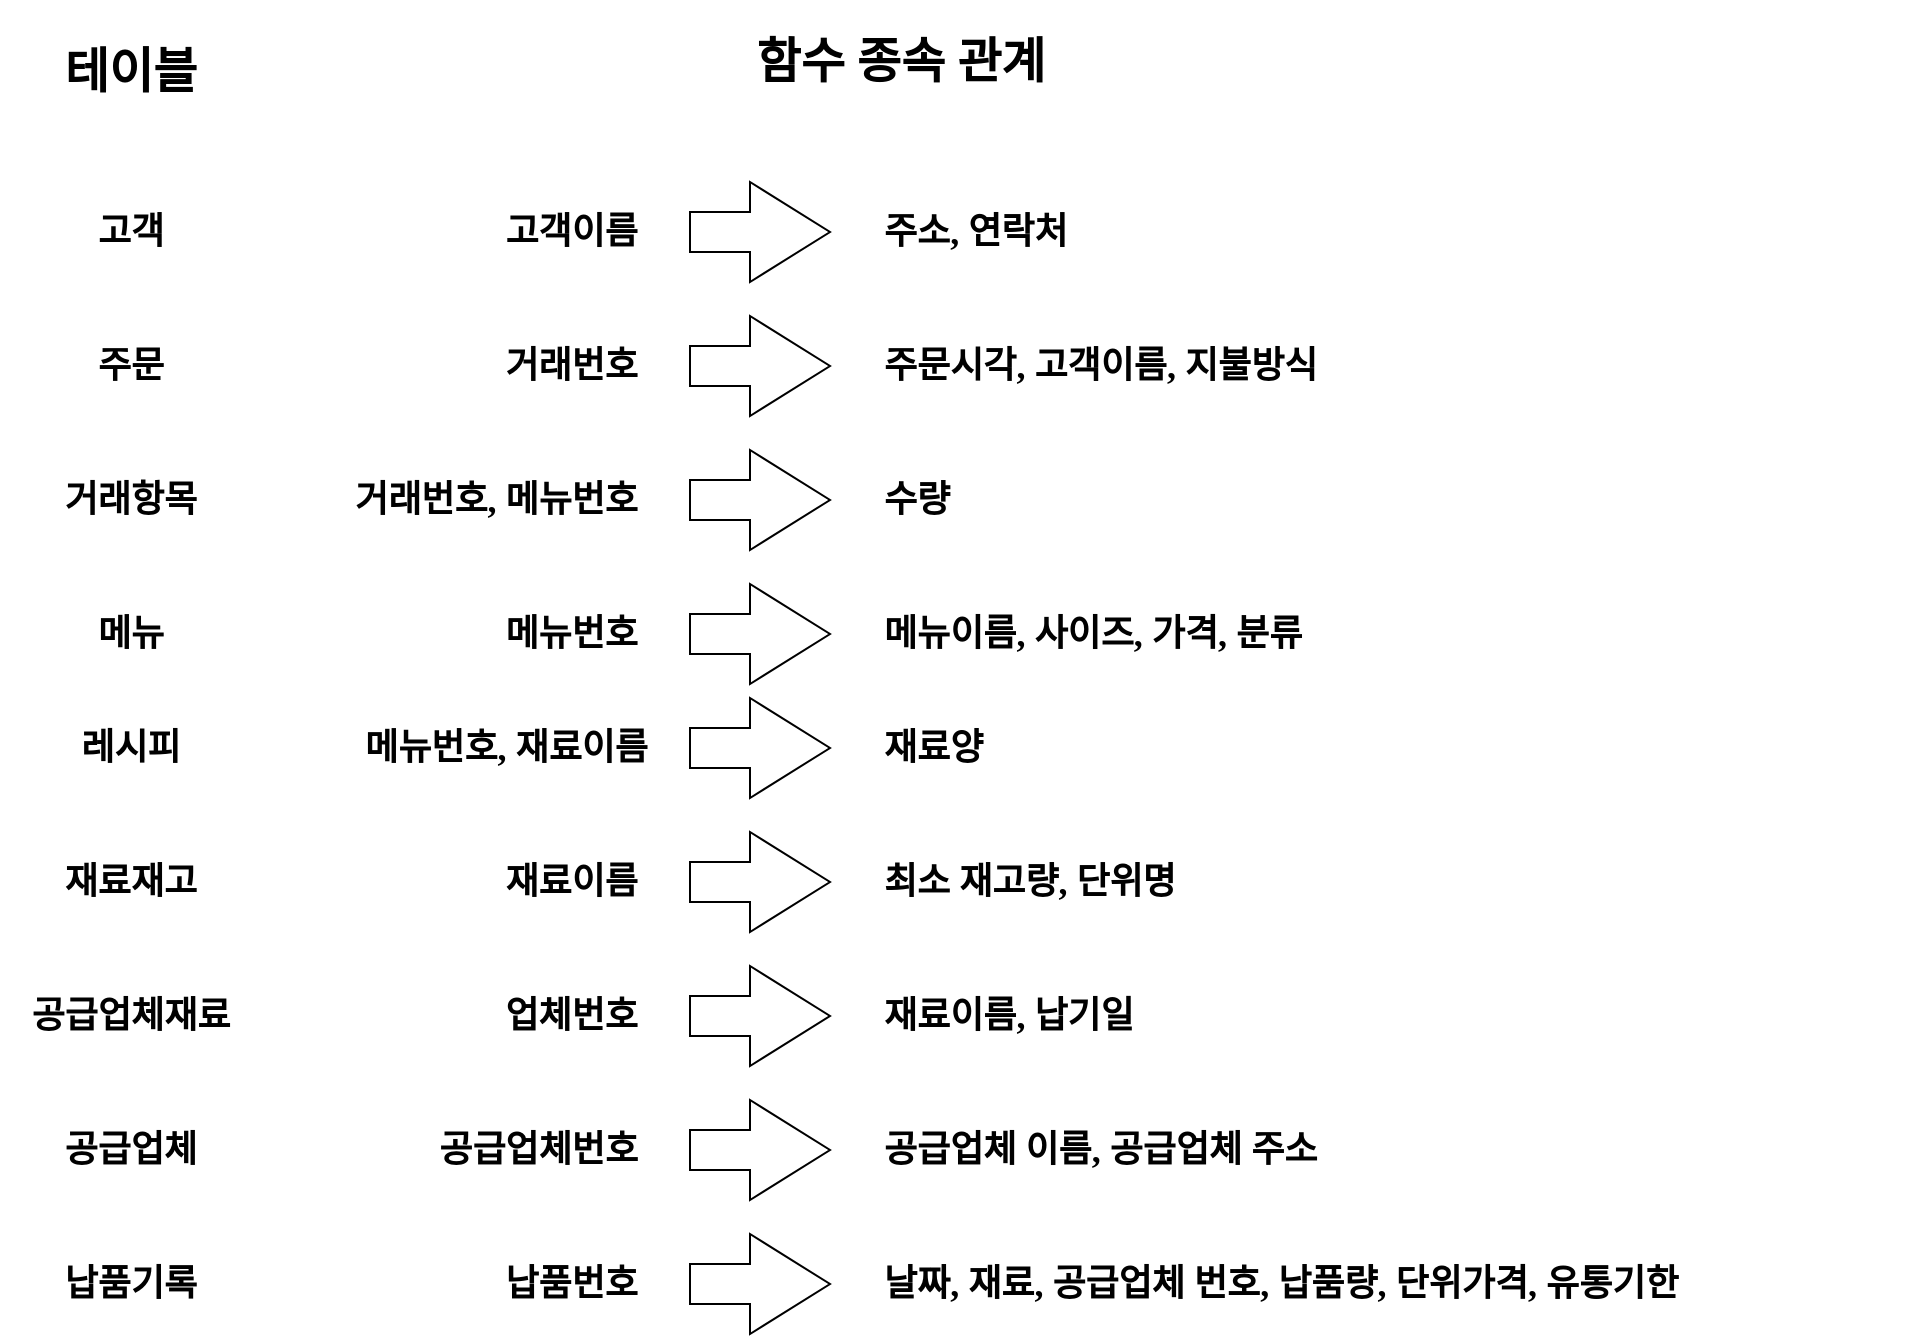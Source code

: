<mxfile version="13.11.0" type="github">
  <diagram id="IR_PplZbTVJrm1HBBOYb" name="Page-1">
    <mxGraphModel dx="1067" dy="800" grid="1" gridSize="10" guides="1" tooltips="1" connect="1" arrows="1" fold="1" page="1" pageScale="1" pageWidth="850" pageHeight="1100" math="0" shadow="0">
      <root>
        <mxCell id="0" />
        <mxCell id="1" parent="0" />
        <mxCell id="iUbfSdUz5nUS5H7Qf6q6-2" value="" style="html=1;shadow=0;dashed=0;align=center;verticalAlign=middle;shape=mxgraph.arrows2.arrow;dy=0.6;dx=40;notch=0;direction=east;" parent="1" vertex="1">
          <mxGeometry x="385" y="110" width="70" height="50" as="geometry" />
        </mxCell>
        <mxCell id="iUbfSdUz5nUS5H7Qf6q6-3" value="" style="html=1;shadow=0;dashed=0;align=center;verticalAlign=middle;shape=mxgraph.arrows2.arrow;dy=0.6;dx=40;notch=0;direction=east;" parent="1" vertex="1">
          <mxGeometry x="385" y="177" width="70" height="50" as="geometry" />
        </mxCell>
        <mxCell id="iUbfSdUz5nUS5H7Qf6q6-7" value="" style="html=1;shadow=0;dashed=0;align=center;verticalAlign=middle;shape=mxgraph.arrows2.arrow;dy=0.6;dx=40;notch=0;direction=east;" parent="1" vertex="1">
          <mxGeometry x="385" y="244" width="70" height="50" as="geometry" />
        </mxCell>
        <mxCell id="iUbfSdUz5nUS5H7Qf6q6-8" value="" style="html=1;shadow=0;dashed=0;align=center;verticalAlign=middle;shape=mxgraph.arrows2.arrow;dy=0.6;dx=40;notch=0;direction=east;" parent="1" vertex="1">
          <mxGeometry x="385" y="311" width="70" height="50" as="geometry" />
        </mxCell>
        <mxCell id="iUbfSdUz5nUS5H7Qf6q6-9" value="" style="html=1;shadow=0;dashed=0;align=center;verticalAlign=middle;shape=mxgraph.arrows2.arrow;dy=0.6;dx=40;notch=0;direction=east;" parent="1" vertex="1">
          <mxGeometry x="385" y="368" width="70" height="50" as="geometry" />
        </mxCell>
        <mxCell id="iUbfSdUz5nUS5H7Qf6q6-10" value="" style="html=1;shadow=0;dashed=0;align=center;verticalAlign=middle;shape=mxgraph.arrows2.arrow;dy=0.6;dx=40;notch=0;direction=east;" parent="1" vertex="1">
          <mxGeometry x="385" y="435" width="70" height="50" as="geometry" />
        </mxCell>
        <mxCell id="iUbfSdUz5nUS5H7Qf6q6-11" value="" style="html=1;shadow=0;dashed=0;align=center;verticalAlign=middle;shape=mxgraph.arrows2.arrow;dy=0.6;dx=40;notch=0;direction=east;" parent="1" vertex="1">
          <mxGeometry x="385" y="502" width="70" height="50" as="geometry" />
        </mxCell>
        <mxCell id="iUbfSdUz5nUS5H7Qf6q6-12" value="" style="html=1;shadow=0;dashed=0;align=center;verticalAlign=middle;shape=mxgraph.arrows2.arrow;dy=0.6;dx=40;notch=0;direction=east;" parent="1" vertex="1">
          <mxGeometry x="385" y="569" width="70" height="50" as="geometry" />
        </mxCell>
        <mxCell id="iUbfSdUz5nUS5H7Qf6q6-13" value="" style="html=1;shadow=0;dashed=0;align=center;verticalAlign=middle;shape=mxgraph.arrows2.arrow;dy=0.6;dx=40;notch=0;direction=east;" parent="1" vertex="1">
          <mxGeometry x="385" y="636" width="70" height="50" as="geometry" />
        </mxCell>
        <mxCell id="iUbfSdUz5nUS5H7Qf6q6-14" value="&lt;h2&gt;고객&lt;/h2&gt;" style="text;html=1;align=center;verticalAlign=middle;resizable=0;points=[];autosize=1;fontFamily=Nanum Gothic Coding;fontSource=https%3A%2F%2Ffonts.googleapis.com%2Fcss%3Ffamily%3DNanum%2BGothic%2BCoding;direction=east;" parent="1" vertex="1">
          <mxGeometry x="80" y="110" width="50" height="50" as="geometry" />
        </mxCell>
        <mxCell id="iUbfSdUz5nUS5H7Qf6q6-15" value="&lt;h2&gt;주문&lt;/h2&gt;" style="text;html=1;align=center;verticalAlign=middle;resizable=0;points=[];autosize=1;fontFamily=Nanum Gothic Coding;fontSource=https%3A%2F%2Ffonts.googleapis.com%2Fcss%3Ffamily%3DNanum%2BGothic%2BCoding;direction=east;" parent="1" vertex="1">
          <mxGeometry x="80" y="177" width="50" height="50" as="geometry" />
        </mxCell>
        <mxCell id="iUbfSdUz5nUS5H7Qf6q6-16" value="&lt;h2&gt;&lt;font data-font-src=&quot;https://fonts.googleapis.com/css?family=Nanum+Gothic+Coding&quot;&gt;거래항목&lt;/font&gt;&lt;span style=&quot;display: inline;&quot;&gt;&lt;/span&gt;&lt;span style=&quot;display: inline;&quot;&gt;&lt;/span&gt;&lt;/h2&gt;" style="text;html=1;align=center;verticalAlign=middle;resizable=0;points=[];autosize=1;fontFamily=Nanum Gothic Coding;fontSource=https%3A%2F%2Ffonts.googleapis.com%2Fcss%3Ffamily%3DNanum%2BGothic%2BCoding;direction=east;" parent="1" vertex="1">
          <mxGeometry x="60" y="244" width="90" height="50" as="geometry" />
        </mxCell>
        <mxCell id="iUbfSdUz5nUS5H7Qf6q6-17" value="&lt;h2&gt;메뉴&lt;/h2&gt;" style="text;html=1;align=center;verticalAlign=middle;resizable=0;points=[];autosize=1;fontFamily=Nanum Gothic Coding;fontSource=https%3A%2F%2Ffonts.googleapis.com%2Fcss%3Ffamily%3DNanum%2BGothic%2BCoding;direction=east;" parent="1" vertex="1">
          <mxGeometry x="80" y="311" width="50" height="50" as="geometry" />
        </mxCell>
        <mxCell id="iUbfSdUz5nUS5H7Qf6q6-18" value="&lt;h2&gt;레시피&lt;/h2&gt;" style="text;html=1;align=center;verticalAlign=middle;resizable=0;points=[];autosize=1;fontFamily=Nanum Gothic Coding;fontSource=https%3A%2F%2Ffonts.googleapis.com%2Fcss%3Ffamily%3DNanum%2BGothic%2BCoding;direction=east;" parent="1" vertex="1">
          <mxGeometry x="70" y="368" width="70" height="50" as="geometry" />
        </mxCell>
        <mxCell id="iUbfSdUz5nUS5H7Qf6q6-19" value="&lt;h2&gt;재료재고&lt;/h2&gt;" style="text;html=1;align=center;verticalAlign=middle;resizable=0;points=[];autosize=1;fontFamily=Nanum Gothic Coding;fontSource=https%3A%2F%2Ffonts.googleapis.com%2Fcss%3Ffamily%3DNanum%2BGothic%2BCoding;direction=east;" parent="1" vertex="1">
          <mxGeometry x="60" y="435" width="90" height="50" as="geometry" />
        </mxCell>
        <mxCell id="iUbfSdUz5nUS5H7Qf6q6-20" value="&lt;h2&gt;공급업체재료&lt;/h2&gt;" style="text;html=1;align=center;verticalAlign=middle;resizable=0;points=[];autosize=1;fontFamily=Nanum Gothic Coding;fontSource=https%3A%2F%2Ffonts.googleapis.com%2Fcss%3Ffamily%3DNanum%2BGothic%2BCoding;direction=east;" parent="1" vertex="1">
          <mxGeometry x="40" y="502" width="130" height="50" as="geometry" />
        </mxCell>
        <mxCell id="iUbfSdUz5nUS5H7Qf6q6-21" value="&lt;h2&gt;공급업체&lt;/h2&gt;" style="text;html=1;align=center;verticalAlign=middle;resizable=0;points=[];autosize=1;fontFamily=Nanum Gothic Coding;fontSource=https%3A%2F%2Ffonts.googleapis.com%2Fcss%3Ffamily%3DNanum%2BGothic%2BCoding;direction=east;" parent="1" vertex="1">
          <mxGeometry x="60" y="569" width="90" height="50" as="geometry" />
        </mxCell>
        <mxCell id="iUbfSdUz5nUS5H7Qf6q6-22" value="&lt;h2&gt;&lt;font face=&quot;Nanum Gothic Coding&quot;&gt;납품기록&lt;/font&gt;&lt;/h2&gt;" style="text;html=1;align=center;verticalAlign=middle;resizable=0;points=[];autosize=1;direction=east;" parent="1" vertex="1">
          <mxGeometry x="60" y="636" width="90" height="50" as="geometry" />
        </mxCell>
        <mxCell id="iUbfSdUz5nUS5H7Qf6q6-23" value="&lt;h2&gt;고객이름&lt;/h2&gt;" style="text;html=1;align=right;verticalAlign=middle;resizable=0;points=[];autosize=1;fontFamily=Nanum Gothic Coding;fontSource=https%3A%2F%2Ffonts.googleapis.com%2Fcss%3Ffamily%3DNanum%2BGothic%2BCoding;labelPosition=center;verticalLabelPosition=middle;direction=east;" parent="1" vertex="1">
          <mxGeometry x="270" y="110" width="90" height="50" as="geometry" />
        </mxCell>
        <mxCell id="iUbfSdUz5nUS5H7Qf6q6-24" value="&lt;h2&gt;거래번호&lt;/h2&gt;" style="text;html=1;align=right;verticalAlign=middle;resizable=0;points=[];autosize=1;fontFamily=Nanum Gothic Coding;fontSource=https%3A%2F%2Ffonts.googleapis.com%2Fcss%3Ffamily%3DNanum%2BGothic%2BCoding;labelPosition=center;verticalLabelPosition=middle;direction=east;" parent="1" vertex="1">
          <mxGeometry x="270" y="177" width="90" height="50" as="geometry" />
        </mxCell>
        <mxCell id="iUbfSdUz5nUS5H7Qf6q6-25" value="&lt;font size=&quot;4&quot;&gt;&lt;b&gt;거래번호, 메뉴번호&lt;/b&gt;&lt;/font&gt;" style="text;html=1;align=right;verticalAlign=middle;resizable=0;points=[];autosize=1;fontFamily=Nanum Gothic Coding;fontSource=https%3A%2F%2Ffonts.googleapis.com%2Fcss%3Ffamily%3DNanum%2BGothic%2BCoding;labelPosition=center;verticalLabelPosition=middle;direction=east;" parent="1" vertex="1">
          <mxGeometry x="170" y="259" width="190" height="20" as="geometry" />
        </mxCell>
        <mxCell id="iUbfSdUz5nUS5H7Qf6q6-26" value="&lt;h2&gt;메뉴번호&lt;/h2&gt;" style="text;html=1;align=right;verticalAlign=middle;resizable=0;points=[];autosize=1;fontFamily=Nanum Gothic Coding;fontSource=https%3A%2F%2Ffonts.googleapis.com%2Fcss%3Ffamily%3DNanum%2BGothic%2BCoding;labelPosition=center;verticalLabelPosition=middle;direction=east;" parent="1" vertex="1">
          <mxGeometry x="270" y="311" width="90" height="50" as="geometry" />
        </mxCell>
        <mxCell id="iUbfSdUz5nUS5H7Qf6q6-27" value="&lt;h2&gt;메뉴번호, 재료이름&lt;/h2&gt;" style="text;html=1;align=right;verticalAlign=middle;resizable=0;points=[];autosize=1;fontFamily=Nanum Gothic Coding;fontSource=https%3A%2F%2Ffonts.googleapis.com%2Fcss%3Ffamily%3DNanum%2BGothic%2BCoding;labelPosition=center;verticalLabelPosition=middle;direction=east;" parent="1" vertex="1">
          <mxGeometry x="175" y="368" width="190" height="50" as="geometry" />
        </mxCell>
        <mxCell id="iUbfSdUz5nUS5H7Qf6q6-28" value="&lt;h2&gt;재료이름&lt;/h2&gt;" style="text;html=1;align=right;verticalAlign=middle;resizable=0;points=[];autosize=1;fontFamily=Nanum Gothic Coding;fontSource=https%3A%2F%2Ffonts.googleapis.com%2Fcss%3Ffamily%3DNanum%2BGothic%2BCoding;labelPosition=center;verticalLabelPosition=middle;direction=east;" parent="1" vertex="1">
          <mxGeometry x="270" y="435" width="90" height="50" as="geometry" />
        </mxCell>
        <mxCell id="iUbfSdUz5nUS5H7Qf6q6-29" value="&lt;h2&gt;업체번호&lt;/h2&gt;" style="text;html=1;align=right;verticalAlign=middle;resizable=0;points=[];autosize=1;fontFamily=Nanum Gothic Coding;fontSource=https%3A%2F%2Ffonts.googleapis.com%2Fcss%3Ffamily%3DNanum%2BGothic%2BCoding;labelPosition=center;verticalLabelPosition=middle;direction=east;" parent="1" vertex="1">
          <mxGeometry x="270" y="502" width="90" height="50" as="geometry" />
        </mxCell>
        <mxCell id="iUbfSdUz5nUS5H7Qf6q6-30" value="&lt;h2&gt;공급업체번호&lt;/h2&gt;" style="text;html=1;align=right;verticalAlign=middle;resizable=0;points=[];autosize=1;fontFamily=Nanum Gothic Coding;fontSource=https%3A%2F%2Ffonts.googleapis.com%2Fcss%3Ffamily%3DNanum%2BGothic%2BCoding;labelPosition=center;verticalLabelPosition=middle;direction=east;" parent="1" vertex="1">
          <mxGeometry x="230" y="569" width="130" height="50" as="geometry" />
        </mxCell>
        <mxCell id="iUbfSdUz5nUS5H7Qf6q6-31" value="&lt;h2&gt;&lt;font face=&quot;Nanum Gothic Coding&quot;&gt;납품번호&lt;/font&gt;&lt;/h2&gt;" style="text;html=1;align=right;verticalAlign=middle;resizable=0;points=[];autosize=1;labelPosition=center;verticalLabelPosition=middle;direction=east;" parent="1" vertex="1">
          <mxGeometry x="270" y="636" width="90" height="50" as="geometry" />
        </mxCell>
        <mxCell id="iUbfSdUz5nUS5H7Qf6q6-32" value="&lt;h1&gt;테이블&lt;/h1&gt;" style="text;html=1;align=center;verticalAlign=middle;resizable=0;points=[];autosize=1;fontFamily=Nanum Gothic Coding;direction=east;" parent="1" vertex="1">
          <mxGeometry x="60" y="30" width="90" height="50" as="geometry" />
        </mxCell>
        <mxCell id="iUbfSdUz5nUS5H7Qf6q6-33" value="&lt;h1&gt;함수 종속 관계&lt;/h1&gt;" style="text;html=1;align=center;verticalAlign=middle;resizable=0;points=[];autosize=1;fontFamily=Nanum Gothic Coding;direction=east;" parent="1" vertex="1">
          <mxGeometry x="395" y="25" width="190" height="50" as="geometry" />
        </mxCell>
        <mxCell id="iUbfSdUz5nUS5H7Qf6q6-36" value="&lt;h2&gt;주소, 연락처&lt;/h2&gt;" style="text;html=1;align=left;verticalAlign=middle;resizable=0;points=[];autosize=1;fontFamily=Nanum Gothic Coding;fontSource=https%3A%2F%2Ffonts.googleapis.com%2Fcss%3Ffamily%3DNanum%2BGothic%2BCoding;direction=east;" parent="1" vertex="1">
          <mxGeometry x="480" y="110" width="130" height="50" as="geometry" />
        </mxCell>
        <mxCell id="iUbfSdUz5nUS5H7Qf6q6-37" value="&lt;h2&gt;주문시각, 고객이름, 지불방식&lt;/h2&gt;" style="text;html=1;align=left;verticalAlign=middle;resizable=0;points=[];autosize=1;fontFamily=NanumGothicCoding;fontSource=https%3A%2F%2Ffonts.googleapis.com%2Fcss%3Ffamily%3DNanumGothicCoding;direction=east;" parent="1" vertex="1">
          <mxGeometry x="480" y="177" width="280" height="50" as="geometry" />
        </mxCell>
        <mxCell id="iUbfSdUz5nUS5H7Qf6q6-38" value="&lt;font size=&quot;4&quot;&gt;&lt;b&gt;수량&lt;/b&gt;&lt;/font&gt;" style="text;html=1;align=left;verticalAlign=middle;resizable=0;points=[];autosize=1;fontFamily=NanumGothicCoding;fontSource=https%3A%2F%2Ffonts.googleapis.com%2Fcss%3Ffamily%3DNanumGothicCoding;direction=east;" parent="1" vertex="1">
          <mxGeometry x="480" y="259" width="50" height="20" as="geometry" />
        </mxCell>
        <mxCell id="iUbfSdUz5nUS5H7Qf6q6-39" value="&lt;h2&gt;메뉴이름, 사이즈, 가격, 분류&lt;/h2&gt;" style="text;html=1;align=left;verticalAlign=middle;resizable=0;points=[];autosize=1;fontFamily=NanumGothicCoding;fontSource=https%3A%2F%2Ffonts.googleapis.com%2Fcss%3Ffamily%3DNanumGothicCoding;direction=east;" parent="1" vertex="1">
          <mxGeometry x="480" y="311" width="250" height="50" as="geometry" />
        </mxCell>
        <mxCell id="iUbfSdUz5nUS5H7Qf6q6-40" value="&lt;h2&gt;재료양&lt;/h2&gt;" style="text;html=1;align=left;verticalAlign=middle;resizable=0;points=[];autosize=1;fontFamily=Nanum Gothic Coding;fontSource=https%3A%2F%2Ffonts.googleapis.com%2Fcss%3Ffamily%3DNanum%2BGothic%2BCoding;direction=east;" parent="1" vertex="1">
          <mxGeometry x="480" y="368" width="70" height="50" as="geometry" />
        </mxCell>
        <mxCell id="iUbfSdUz5nUS5H7Qf6q6-41" value="&lt;h2&gt;최소 재고량, 단위명&lt;/h2&gt;" style="text;html=1;align=left;verticalAlign=middle;resizable=0;points=[];autosize=1;fontFamily=Nanum Gothic Coding;fontSource=https%3A%2F%2Ffonts.googleapis.com%2Fcss%3Ffamily%3DNanum%2BGothic%2BCoding;direction=east;" parent="1" vertex="1">
          <mxGeometry x="480" y="435" width="200" height="50" as="geometry" />
        </mxCell>
        <mxCell id="iUbfSdUz5nUS5H7Qf6q6-43" value="&lt;h2&gt;재료이름, 납기일&lt;/h2&gt;" style="text;html=1;align=left;verticalAlign=middle;resizable=0;points=[];autosize=1;fontFamily=Nanum Gothic Coding;fontSource=https%3A%2F%2Ffonts.googleapis.com%2Fcss%3Ffamily%3DNanum%2BGothic%2BCoding;direction=east;" parent="1" vertex="1">
          <mxGeometry x="480" y="502" width="170" height="50" as="geometry" />
        </mxCell>
        <mxCell id="iUbfSdUz5nUS5H7Qf6q6-44" value="&lt;h2&gt;공급업체 이름, 공급업체 주소&lt;/h2&gt;" style="text;html=1;align=left;verticalAlign=middle;resizable=0;points=[];autosize=1;fontFamily=Nanum Gothic Coding;fontSource=https%3A%2F%2Ffonts.googleapis.com%2Fcss%3Ffamily%3DNanum%2BGothic%2BCoding;direction=east;" parent="1" vertex="1">
          <mxGeometry x="480" y="569" width="280" height="50" as="geometry" />
        </mxCell>
        <mxCell id="iUbfSdUz5nUS5H7Qf6q6-45" value="&lt;h2&gt;&lt;font face=&quot;Nanum Gothic Coding&quot;&gt;날짜, 재료, 공급업체 번호, 납품량, 단위가격, 유통기한&lt;/font&gt;&lt;/h2&gt;" style="text;html=1;align=left;verticalAlign=middle;resizable=0;points=[];autosize=1;direction=east;" parent="1" vertex="1">
          <mxGeometry x="480" y="636" width="520" height="50" as="geometry" />
        </mxCell>
      </root>
    </mxGraphModel>
  </diagram>
</mxfile>
